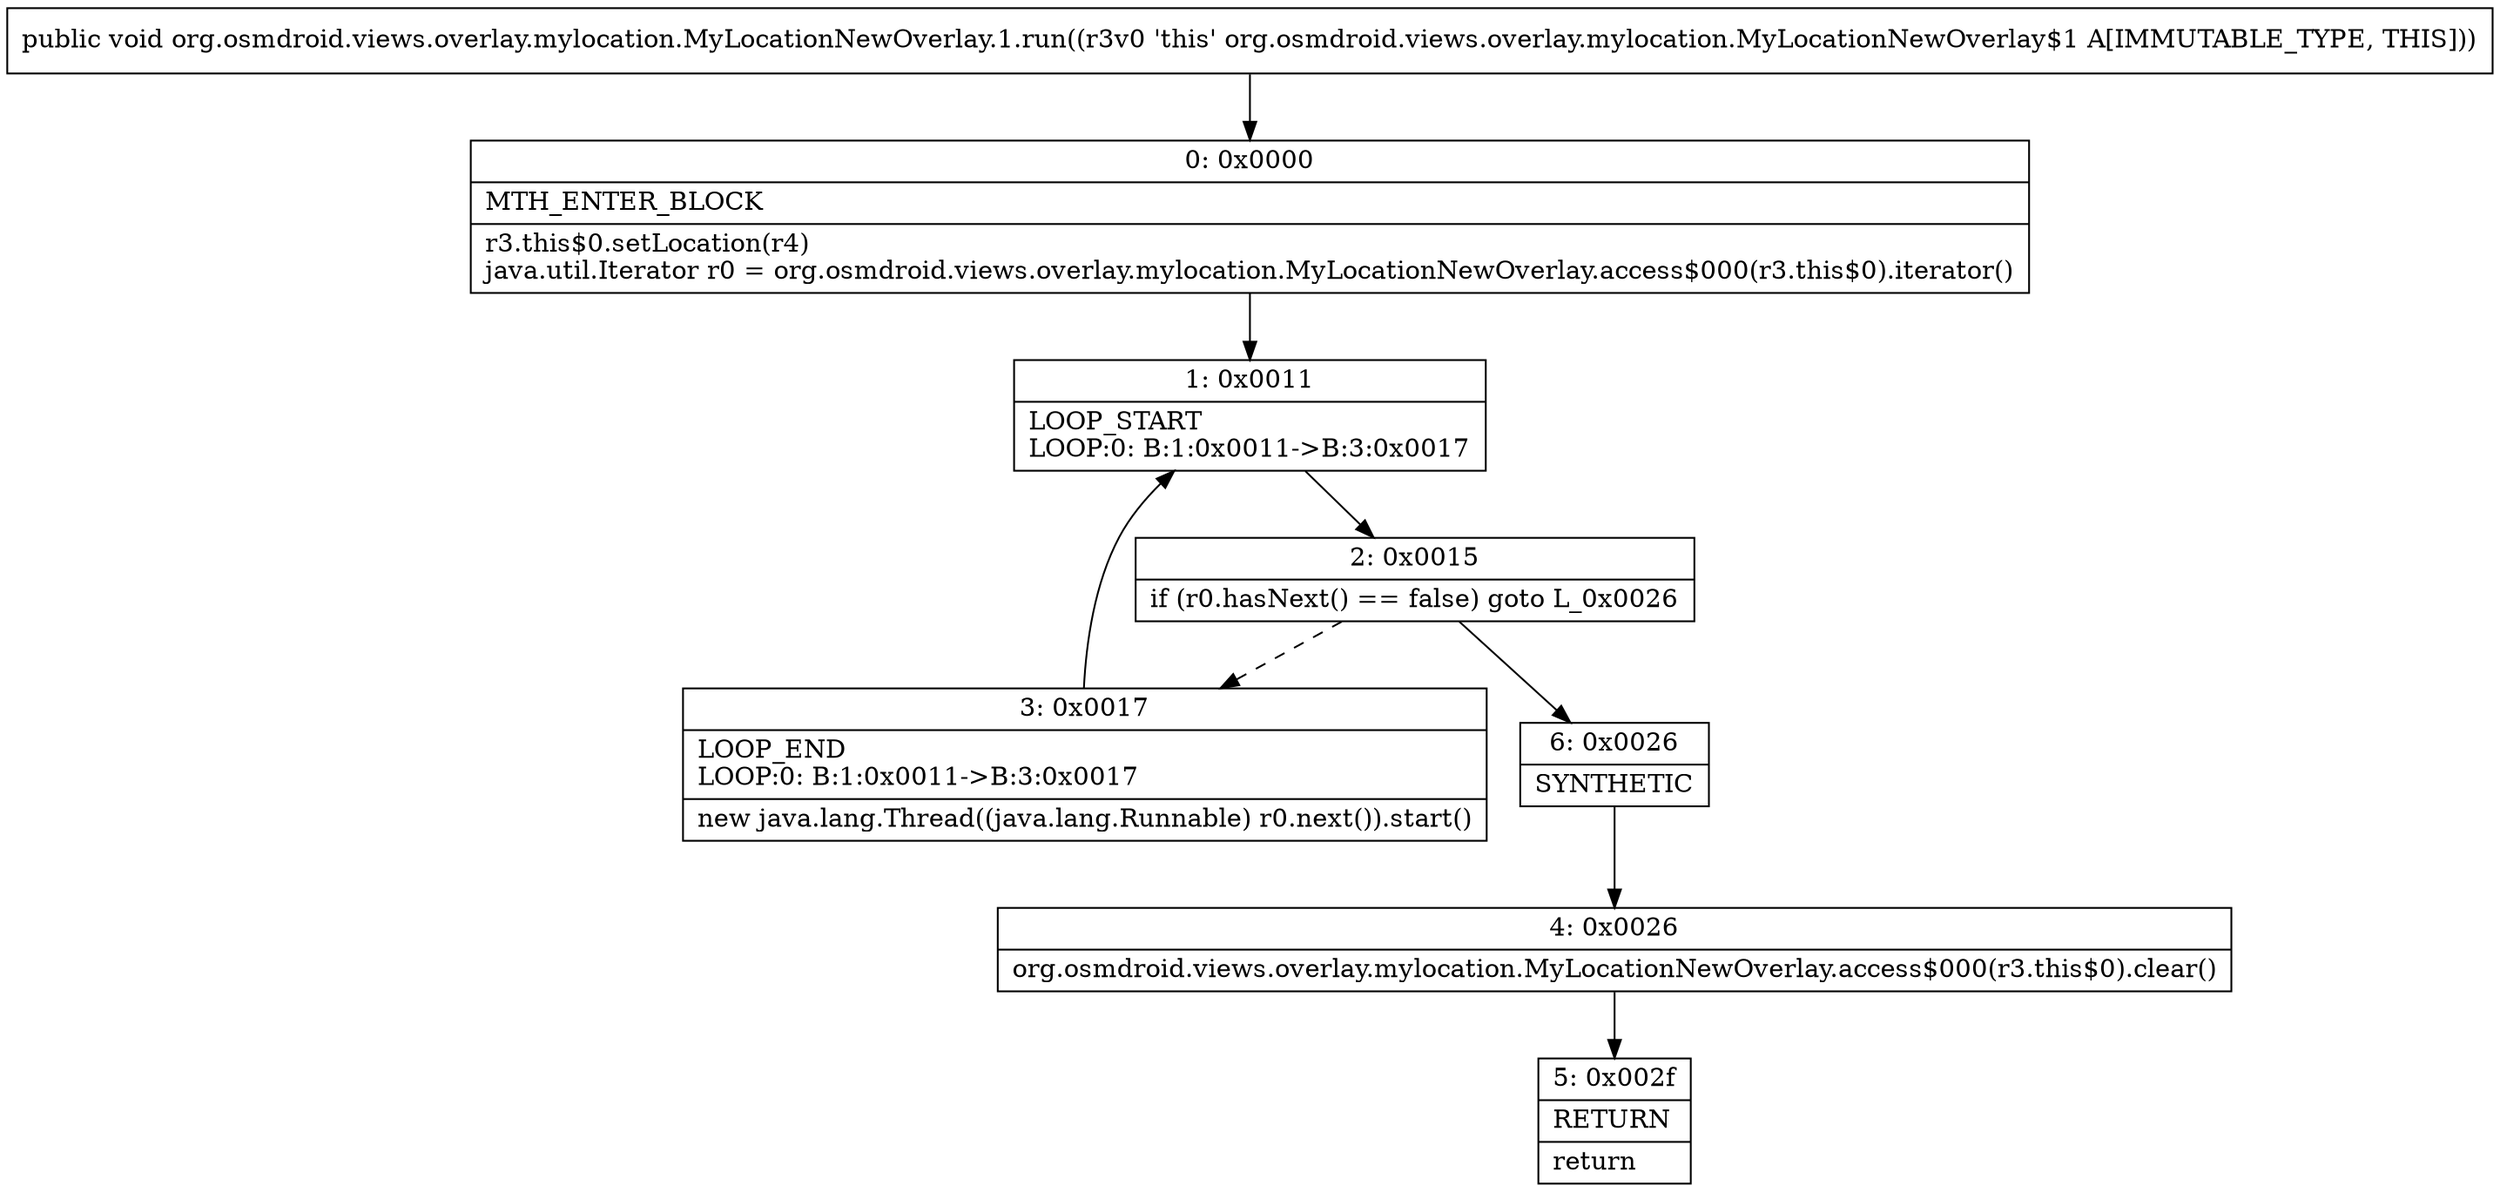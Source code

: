 digraph "CFG fororg.osmdroid.views.overlay.mylocation.MyLocationNewOverlay.1.run()V" {
Node_0 [shape=record,label="{0\:\ 0x0000|MTH_ENTER_BLOCK\l|r3.this$0.setLocation(r4)\ljava.util.Iterator r0 = org.osmdroid.views.overlay.mylocation.MyLocationNewOverlay.access$000(r3.this$0).iterator()\l}"];
Node_1 [shape=record,label="{1\:\ 0x0011|LOOP_START\lLOOP:0: B:1:0x0011\-\>B:3:0x0017\l}"];
Node_2 [shape=record,label="{2\:\ 0x0015|if (r0.hasNext() == false) goto L_0x0026\l}"];
Node_3 [shape=record,label="{3\:\ 0x0017|LOOP_END\lLOOP:0: B:1:0x0011\-\>B:3:0x0017\l|new java.lang.Thread((java.lang.Runnable) r0.next()).start()\l}"];
Node_4 [shape=record,label="{4\:\ 0x0026|org.osmdroid.views.overlay.mylocation.MyLocationNewOverlay.access$000(r3.this$0).clear()\l}"];
Node_5 [shape=record,label="{5\:\ 0x002f|RETURN\l|return\l}"];
Node_6 [shape=record,label="{6\:\ 0x0026|SYNTHETIC\l}"];
MethodNode[shape=record,label="{public void org.osmdroid.views.overlay.mylocation.MyLocationNewOverlay.1.run((r3v0 'this' org.osmdroid.views.overlay.mylocation.MyLocationNewOverlay$1 A[IMMUTABLE_TYPE, THIS])) }"];
MethodNode -> Node_0;
Node_0 -> Node_1;
Node_1 -> Node_2;
Node_2 -> Node_3[style=dashed];
Node_2 -> Node_6;
Node_3 -> Node_1;
Node_4 -> Node_5;
Node_6 -> Node_4;
}

